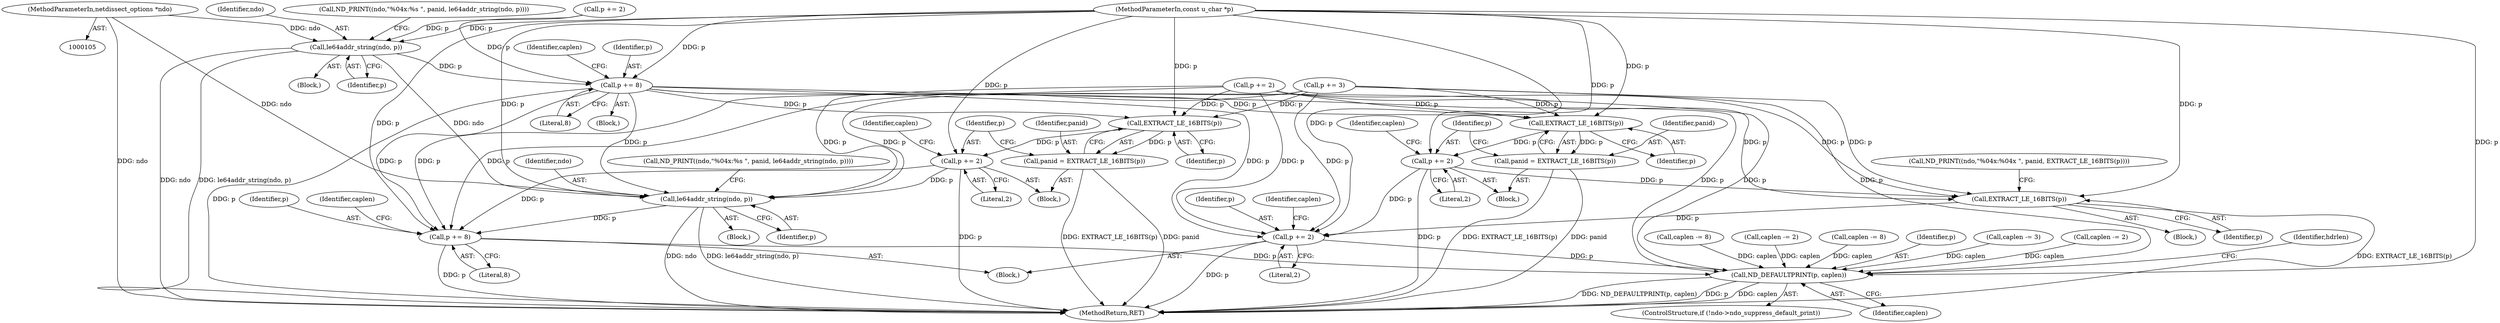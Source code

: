 digraph "0_tcpdump_8512734883227c11568bb35da1d48b9f8466f43f@pointer" {
"1000106" [label="(MethodParameterIn,netdissect_options *ndo)"];
"1000314" [label="(Call,le64addr_string(ndo, p))"];
"1000317" [label="(Call,p += 8)"];
"1000380" [label="(Call,EXTRACT_LE_16BITS(p))"];
"1000378" [label="(Call,panid = EXTRACT_LE_16BITS(p))"];
"1000382" [label="(Call,p += 2)"];
"1000413" [label="(Call,EXTRACT_LE_16BITS(p))"];
"1000415" [label="(Call,p += 2)"];
"1000496" [label="(Call,ND_DEFAULTPRINT(p, caplen))"];
"1000445" [label="(Call,EXTRACT_LE_16BITS(p))"];
"1000443" [label="(Call,panid = EXTRACT_LE_16BITS(p))"];
"1000447" [label="(Call,p += 2)"];
"1000478" [label="(Call,le64addr_string(ndo, p))"];
"1000481" [label="(Call,p += 8)"];
"1000498" [label="(Identifier,caplen)"];
"1000491" [label="(ControlStructure,if (!ndo->ndo_suppress_default_print))"];
"1000500" [label="(Identifier,hdrlen)"];
"1000321" [label="(Identifier,caplen)"];
"1000411" [label="(Block,)"];
"1000448" [label="(Identifier,p)"];
"1000414" [label="(Identifier,p)"];
"1000444" [label="(Identifier,panid)"];
"1000480" [label="(Identifier,p)"];
"1000312" [label="(Block,)"];
"1000415" [label="(Call,p += 2)"];
"1000501" [label="(MethodReturn,RET)"];
"1000483" [label="(Literal,8)"];
"1000479" [label="(Identifier,ndo)"];
"1000381" [label="(Identifier,p)"];
"1000449" [label="(Literal,2)"];
"1000416" [label="(Identifier,p)"];
"1000482" [label="(Identifier,p)"];
"1000378" [label="(Call,panid = EXTRACT_LE_16BITS(p))"];
"1000419" [label="(Identifier,caplen)"];
"1000320" [label="(Call,caplen -= 8)"];
"1000382" [label="(Call,p += 2)"];
"1000443" [label="(Call,panid = EXTRACT_LE_16BITS(p))"];
"1000318" [label="(Identifier,p)"];
"1000481" [label="(Call,p += 8)"];
"1000445" [label="(Call,EXTRACT_LE_16BITS(p))"];
"1000316" [label="(Identifier,p)"];
"1000380" [label="(Call,EXTRACT_LE_16BITS(p))"];
"1000379" [label="(Identifier,panid)"];
"1000384" [label="(Literal,2)"];
"1000315" [label="(Identifier,ndo)"];
"1000478" [label="(Call,le64addr_string(ndo, p))"];
"1000257" [label="(Call,p += 2)"];
"1000446" [label="(Identifier,p)"];
"1000496" [label="(Call,ND_DEFAULTPRINT(p, caplen))"];
"1000451" [label="(Identifier,caplen)"];
"1000485" [label="(Identifier,caplen)"];
"1000447" [label="(Call,p += 2)"];
"1000418" [label="(Call,caplen -= 2)"];
"1000484" [label="(Call,caplen -= 8)"];
"1000108" [label="(MethodParameterIn,const u_char *p)"];
"1000283" [label="(Call,p += 2)"];
"1000497" [label="(Identifier,p)"];
"1000366" [label="(Block,)"];
"1000386" [label="(Identifier,caplen)"];
"1000413" [label="(Call,EXTRACT_LE_16BITS(p))"];
"1000406" [label="(Call,ND_PRINT((ndo,\"%04x:%04x \", panid, EXTRACT_LE_16BITS(p))))"];
"1000150" [label="(Call,caplen -= 3)"];
"1000106" [label="(MethodParameterIn,netdissect_options *ndo)"];
"1000417" [label="(Literal,2)"];
"1000431" [label="(Block,)"];
"1000476" [label="(Block,)"];
"1000471" [label="(Call,ND_PRINT((ndo,\"%04x:%s \", panid, le64addr_string(ndo, p))))"];
"1000319" [label="(Literal,8)"];
"1000307" [label="(Call,ND_PRINT((ndo,\"%04x:%s \", panid, le64addr_string(ndo, p))))"];
"1000317" [label="(Call,p += 8)"];
"1000147" [label="(Call,p += 3)"];
"1000175" [label="(Block,)"];
"1000314" [label="(Call,le64addr_string(ndo, p))"];
"1000338" [label="(Block,)"];
"1000260" [label="(Call,caplen -= 2)"];
"1000383" [label="(Identifier,p)"];
"1000106" -> "1000105"  [label="AST: "];
"1000106" -> "1000501"  [label="DDG: ndo"];
"1000106" -> "1000314"  [label="DDG: ndo"];
"1000106" -> "1000478"  [label="DDG: ndo"];
"1000314" -> "1000312"  [label="AST: "];
"1000314" -> "1000316"  [label="CFG: "];
"1000315" -> "1000314"  [label="AST: "];
"1000316" -> "1000314"  [label="AST: "];
"1000307" -> "1000314"  [label="CFG: "];
"1000314" -> "1000501"  [label="DDG: ndo"];
"1000314" -> "1000501"  [label="DDG: le64addr_string(ndo, p)"];
"1000283" -> "1000314"  [label="DDG: p"];
"1000108" -> "1000314"  [label="DDG: p"];
"1000314" -> "1000317"  [label="DDG: p"];
"1000314" -> "1000478"  [label="DDG: ndo"];
"1000317" -> "1000175"  [label="AST: "];
"1000317" -> "1000319"  [label="CFG: "];
"1000318" -> "1000317"  [label="AST: "];
"1000319" -> "1000317"  [label="AST: "];
"1000321" -> "1000317"  [label="CFG: "];
"1000317" -> "1000501"  [label="DDG: p"];
"1000283" -> "1000317"  [label="DDG: p"];
"1000108" -> "1000317"  [label="DDG: p"];
"1000317" -> "1000380"  [label="DDG: p"];
"1000317" -> "1000413"  [label="DDG: p"];
"1000317" -> "1000415"  [label="DDG: p"];
"1000317" -> "1000445"  [label="DDG: p"];
"1000317" -> "1000478"  [label="DDG: p"];
"1000317" -> "1000481"  [label="DDG: p"];
"1000317" -> "1000496"  [label="DDG: p"];
"1000380" -> "1000378"  [label="AST: "];
"1000380" -> "1000381"  [label="CFG: "];
"1000381" -> "1000380"  [label="AST: "];
"1000378" -> "1000380"  [label="CFG: "];
"1000380" -> "1000378"  [label="DDG: p"];
"1000257" -> "1000380"  [label="DDG: p"];
"1000147" -> "1000380"  [label="DDG: p"];
"1000108" -> "1000380"  [label="DDG: p"];
"1000380" -> "1000382"  [label="DDG: p"];
"1000378" -> "1000366"  [label="AST: "];
"1000379" -> "1000378"  [label="AST: "];
"1000383" -> "1000378"  [label="CFG: "];
"1000378" -> "1000501"  [label="DDG: EXTRACT_LE_16BITS(p)"];
"1000378" -> "1000501"  [label="DDG: panid"];
"1000382" -> "1000366"  [label="AST: "];
"1000382" -> "1000384"  [label="CFG: "];
"1000383" -> "1000382"  [label="AST: "];
"1000384" -> "1000382"  [label="AST: "];
"1000386" -> "1000382"  [label="CFG: "];
"1000382" -> "1000501"  [label="DDG: p"];
"1000108" -> "1000382"  [label="DDG: p"];
"1000382" -> "1000413"  [label="DDG: p"];
"1000382" -> "1000415"  [label="DDG: p"];
"1000413" -> "1000411"  [label="AST: "];
"1000413" -> "1000414"  [label="CFG: "];
"1000414" -> "1000413"  [label="AST: "];
"1000406" -> "1000413"  [label="CFG: "];
"1000413" -> "1000501"  [label="DDG: EXTRACT_LE_16BITS(p)"];
"1000257" -> "1000413"  [label="DDG: p"];
"1000147" -> "1000413"  [label="DDG: p"];
"1000108" -> "1000413"  [label="DDG: p"];
"1000413" -> "1000415"  [label="DDG: p"];
"1000415" -> "1000338"  [label="AST: "];
"1000415" -> "1000417"  [label="CFG: "];
"1000416" -> "1000415"  [label="AST: "];
"1000417" -> "1000415"  [label="AST: "];
"1000419" -> "1000415"  [label="CFG: "];
"1000415" -> "1000501"  [label="DDG: p"];
"1000257" -> "1000415"  [label="DDG: p"];
"1000147" -> "1000415"  [label="DDG: p"];
"1000108" -> "1000415"  [label="DDG: p"];
"1000415" -> "1000496"  [label="DDG: p"];
"1000496" -> "1000491"  [label="AST: "];
"1000496" -> "1000498"  [label="CFG: "];
"1000497" -> "1000496"  [label="AST: "];
"1000498" -> "1000496"  [label="AST: "];
"1000500" -> "1000496"  [label="CFG: "];
"1000496" -> "1000501"  [label="DDG: caplen"];
"1000496" -> "1000501"  [label="DDG: ND_DEFAULTPRINT(p, caplen)"];
"1000496" -> "1000501"  [label="DDG: p"];
"1000481" -> "1000496"  [label="DDG: p"];
"1000257" -> "1000496"  [label="DDG: p"];
"1000147" -> "1000496"  [label="DDG: p"];
"1000108" -> "1000496"  [label="DDG: p"];
"1000150" -> "1000496"  [label="DDG: caplen"];
"1000418" -> "1000496"  [label="DDG: caplen"];
"1000484" -> "1000496"  [label="DDG: caplen"];
"1000260" -> "1000496"  [label="DDG: caplen"];
"1000320" -> "1000496"  [label="DDG: caplen"];
"1000445" -> "1000443"  [label="AST: "];
"1000445" -> "1000446"  [label="CFG: "];
"1000446" -> "1000445"  [label="AST: "];
"1000443" -> "1000445"  [label="CFG: "];
"1000445" -> "1000443"  [label="DDG: p"];
"1000257" -> "1000445"  [label="DDG: p"];
"1000147" -> "1000445"  [label="DDG: p"];
"1000108" -> "1000445"  [label="DDG: p"];
"1000445" -> "1000447"  [label="DDG: p"];
"1000443" -> "1000431"  [label="AST: "];
"1000444" -> "1000443"  [label="AST: "];
"1000448" -> "1000443"  [label="CFG: "];
"1000443" -> "1000501"  [label="DDG: EXTRACT_LE_16BITS(p)"];
"1000443" -> "1000501"  [label="DDG: panid"];
"1000447" -> "1000431"  [label="AST: "];
"1000447" -> "1000449"  [label="CFG: "];
"1000448" -> "1000447"  [label="AST: "];
"1000449" -> "1000447"  [label="AST: "];
"1000451" -> "1000447"  [label="CFG: "];
"1000447" -> "1000501"  [label="DDG: p"];
"1000108" -> "1000447"  [label="DDG: p"];
"1000447" -> "1000478"  [label="DDG: p"];
"1000447" -> "1000481"  [label="DDG: p"];
"1000478" -> "1000476"  [label="AST: "];
"1000478" -> "1000480"  [label="CFG: "];
"1000479" -> "1000478"  [label="AST: "];
"1000480" -> "1000478"  [label="AST: "];
"1000471" -> "1000478"  [label="CFG: "];
"1000478" -> "1000501"  [label="DDG: ndo"];
"1000478" -> "1000501"  [label="DDG: le64addr_string(ndo, p)"];
"1000257" -> "1000478"  [label="DDG: p"];
"1000147" -> "1000478"  [label="DDG: p"];
"1000108" -> "1000478"  [label="DDG: p"];
"1000478" -> "1000481"  [label="DDG: p"];
"1000481" -> "1000338"  [label="AST: "];
"1000481" -> "1000483"  [label="CFG: "];
"1000482" -> "1000481"  [label="AST: "];
"1000483" -> "1000481"  [label="AST: "];
"1000485" -> "1000481"  [label="CFG: "];
"1000481" -> "1000501"  [label="DDG: p"];
"1000257" -> "1000481"  [label="DDG: p"];
"1000147" -> "1000481"  [label="DDG: p"];
"1000108" -> "1000481"  [label="DDG: p"];
}
